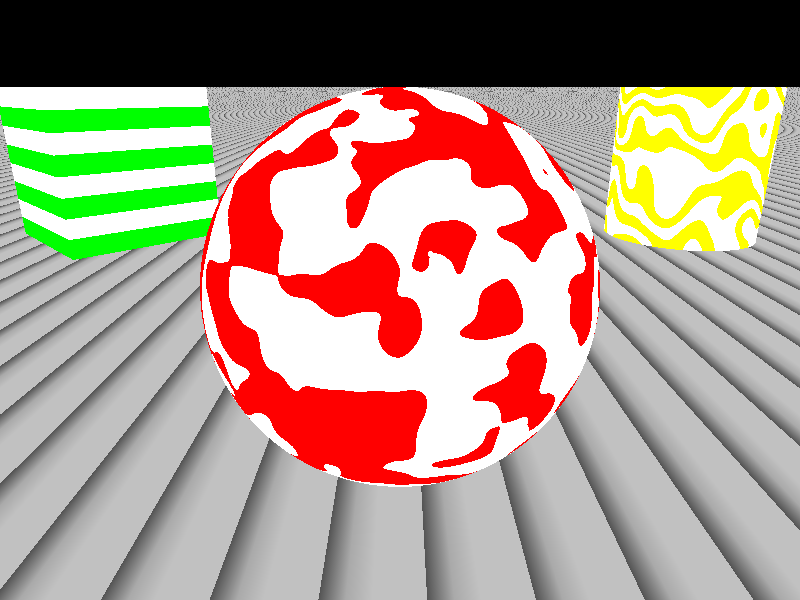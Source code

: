// Persistence Of Vision raytracer version 3.0 sample file.
// Fun with filter (and other neat tricks).

#version 3.0
global_settings { assumed_gamma 2.2 }

#include "shapes.inc"
#include "colors.inc"

camera {
   location  <0, 2, -4.5>
   direction <0, 0,  1>
   up  <0, 1, 0>
   right <4/3, 0, 0>
   look_at <0, 0.4, 0>
}

// Floor, with phoney gray "planks"
plane { y, 0

   pigment {
      gradient x
      color_map {
         [0,    0.25 color Gray      color Gray]
         [0.25, 0.50 color DimGray   color LightGray]
         [0.50, 0.75 color LightGray color Gray]
         [0.75, 1    color Gray      color Gray]
      }
      scale <0.45, 1, 1>
   }
   finish{ambient 0.1 diffuse 0.7}
}

//  Note: Clear = color White filter 1

// A blobby sphere
sphere  { <0, 1, -1.5>, 1
    pigment {
      bozo
      turbulence 0.5
      octaves 1
      scale 0.2
      color_map {
         [0,   0.5 color red 1 filter 0.5 color red 1 filter 1]
         [0.5, 1   color Clear           color Clear]
      }
   }
   finish {ambient 0.15  diffuse 0.7}
}

// A sliced green box
object { UnitBox
   rotate 45*y
   translate <-4, 1, 4>

   pigment {
      gradient y
      color_map {
         [0,   0.5 color Green color Green]
         [0.5, 1   color Clear color Clear]
      }
      scale 0.5
   }
}

// A yellow, swirly finite cylinder
object { Disk_Y
   translate <4, 1, 4>

   pigment {
      gradient y
      turbulence 2
      octaves 1
      color_map {
         [0,   0.5 color Yellow color Yellow]
         [0.5, 1   color Clear  color Clear]
      }
      scale 0.5
   }
}

light_source { <10, 12, -40> colour White }
